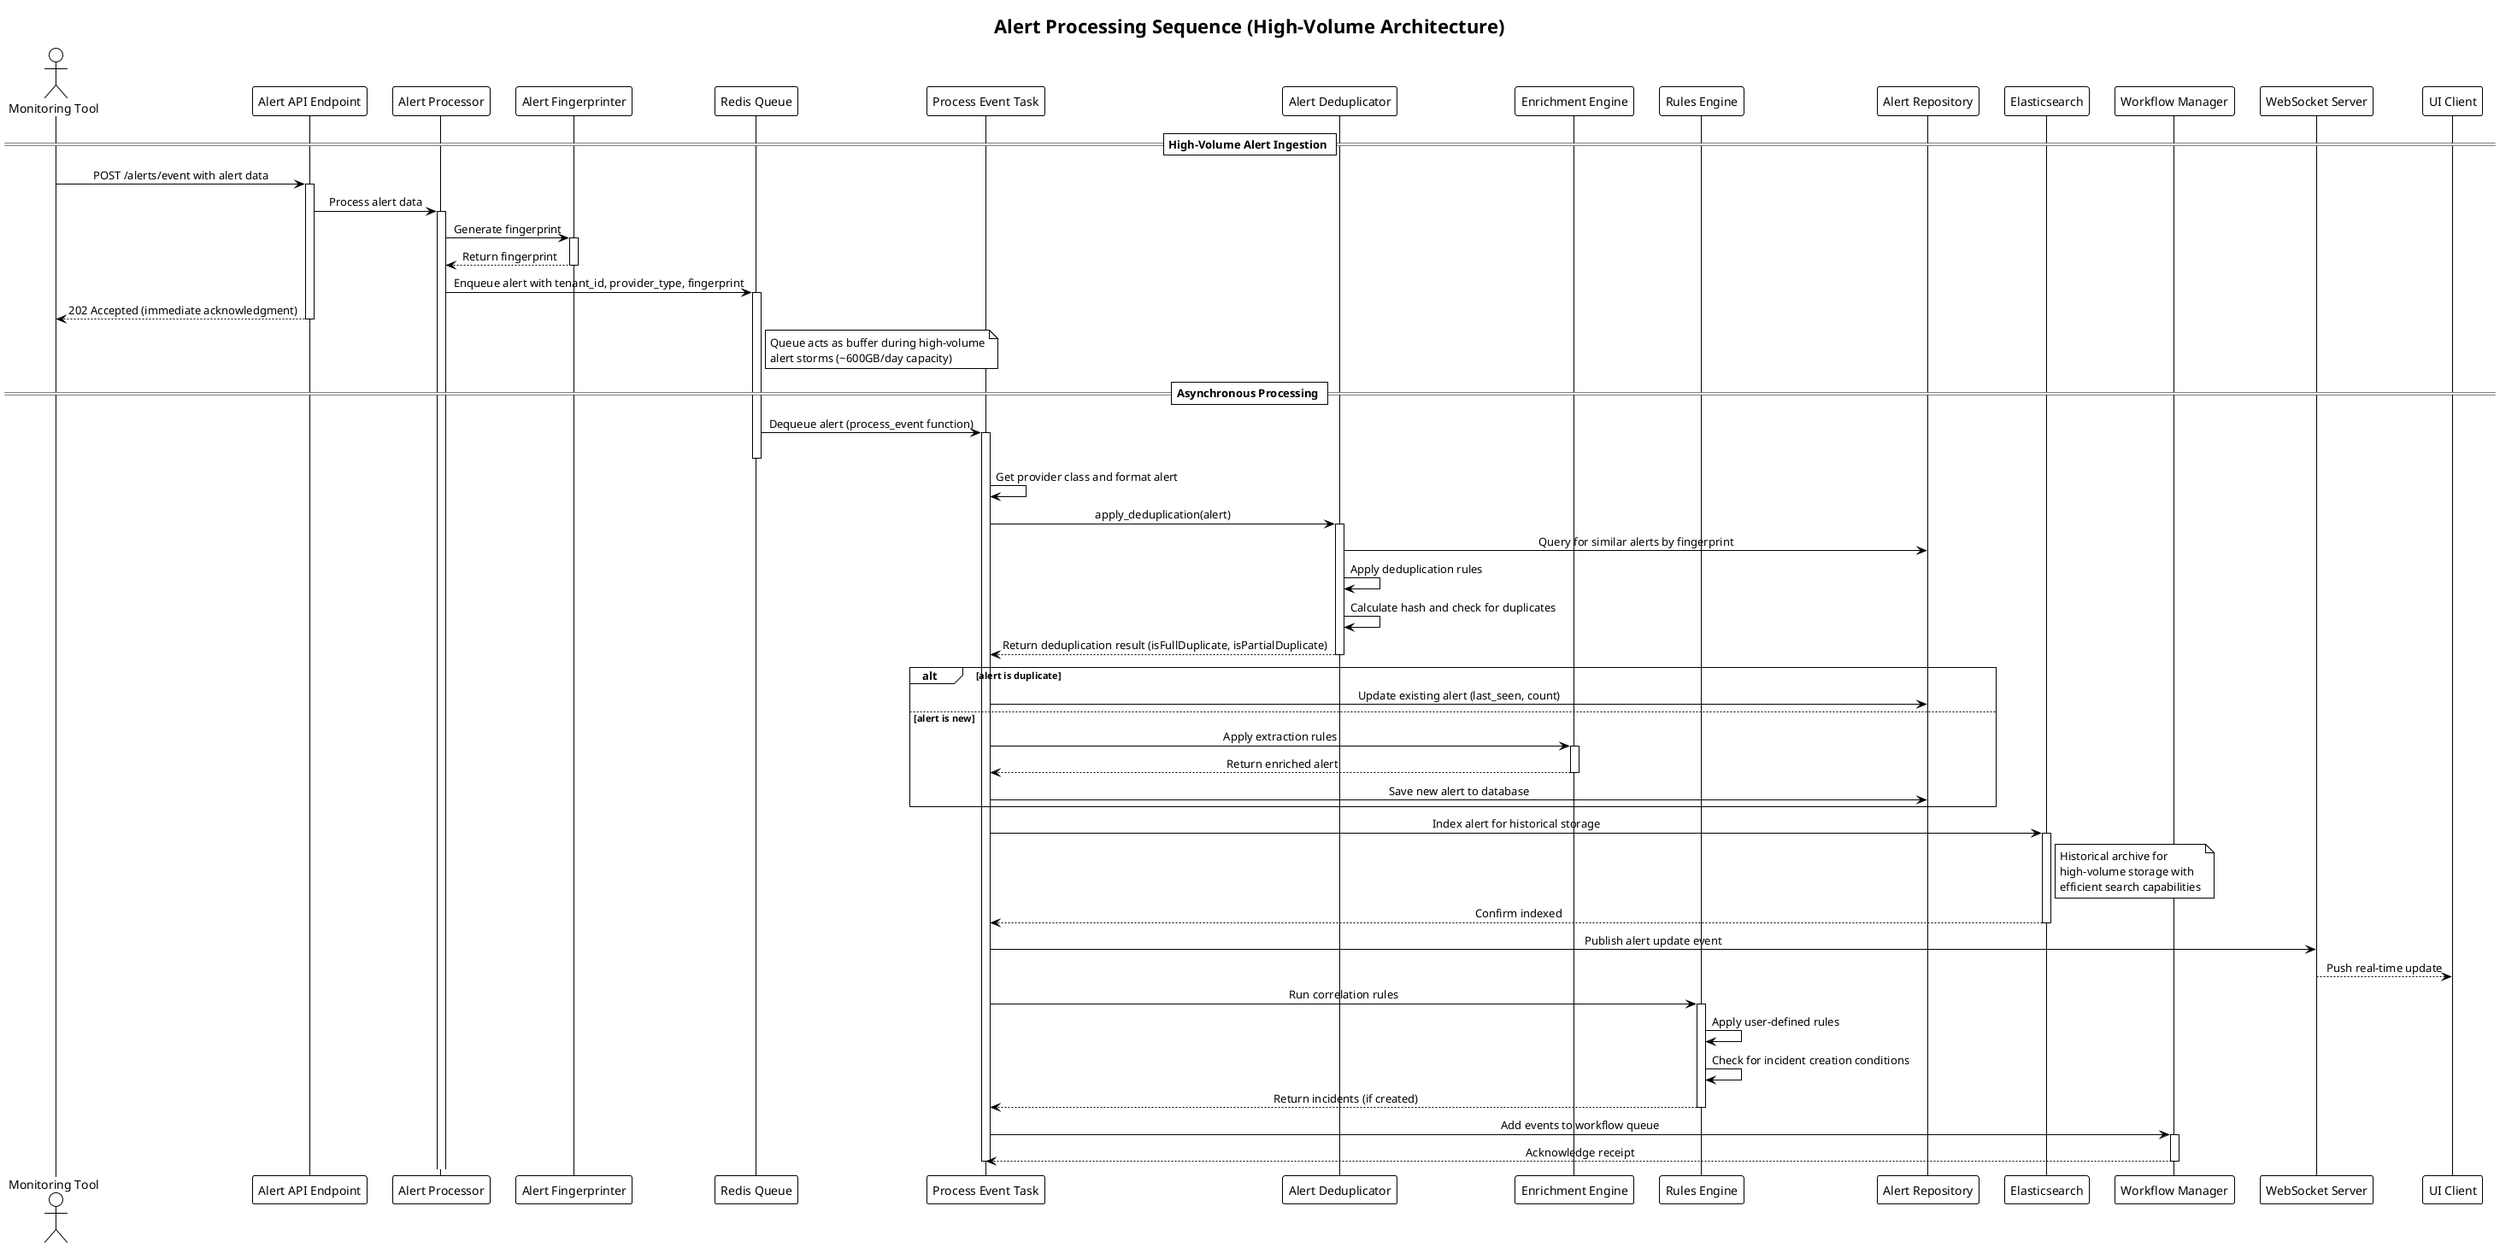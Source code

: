 @startuml alert_processing_sequence
!theme plain
skinparam SequenceMessageAlignment center

title Alert Processing Sequence (High-Volume Architecture)

actor "Monitoring Tool" as MonitoringTool
participant "Alert API Endpoint" as AlertAPI
participant "Alert Processor" as AlertProcessor
participant "Alert Fingerprinter" as AlertFingerprinter
participant "Redis Queue" as RedisQueue
participant "Process Event Task" as ProcessEventTask
participant "Alert Deduplicator" as AlertDeduplicator
participant "Enrichment Engine" as EnrichmentEngine
participant "Rules Engine" as RulesEngine
participant "Alert Repository" as AlertRepository
participant "Elasticsearch" as Elasticsearch
participant "Workflow Manager" as WorkflowManager
participant "WebSocket Server" as WSServer
participant "UI Client" as UIClient

== High-Volume Alert Ingestion ==

MonitoringTool -> AlertAPI: POST /alerts/event with alert data
activate AlertAPI

AlertAPI -> AlertProcessor: Process alert data
activate AlertProcessor

AlertProcessor -> AlertFingerprinter: Generate fingerprint
activate AlertFingerprinter
AlertFingerprinter --> AlertProcessor: Return fingerprint
deactivate AlertFingerprinter

AlertProcessor -> RedisQueue: Enqueue alert with tenant_id, provider_type, fingerprint
activate RedisQueue

AlertAPI --> MonitoringTool: 202 Accepted (immediate acknowledgment)
deactivate AlertAPI

note right of RedisQueue
  Queue acts as buffer during high-volume
  alert storms (~600GB/day capacity)
end note

== Asynchronous Processing ==

RedisQueue -> ProcessEventTask: Dequeue alert (process_event function)
activate ProcessEventTask
deactivate RedisQueue

ProcessEventTask -> ProcessEventTask: Get provider class and format alert

ProcessEventTask -> AlertDeduplicator: apply_deduplication(alert)
activate AlertDeduplicator
AlertDeduplicator -> AlertRepository: Query for similar alerts by fingerprint
AlertDeduplicator -> AlertDeduplicator: Apply deduplication rules
AlertDeduplicator -> AlertDeduplicator: Calculate hash and check for duplicates
AlertDeduplicator --> ProcessEventTask: Return deduplication result (isFullDuplicate, isPartialDuplicate)
deactivate AlertDeduplicator

alt alert is duplicate
    ProcessEventTask -> AlertRepository: Update existing alert (last_seen, count)
else alert is new
    ProcessEventTask -> EnrichmentEngine: Apply extraction rules
    activate EnrichmentEngine
    EnrichmentEngine --> ProcessEventTask: Return enriched alert
    deactivate EnrichmentEngine
    
    ProcessEventTask -> AlertRepository: Save new alert to database
end

ProcessEventTask -> Elasticsearch: Index alert for historical storage
activate Elasticsearch
note right of Elasticsearch
  Historical archive for 
  high-volume storage with 
  efficient search capabilities
end note
Elasticsearch --> ProcessEventTask: Confirm indexed
deactivate Elasticsearch

ProcessEventTask -> WSServer: Publish alert update event
WSServer --> UIClient: Push real-time update

ProcessEventTask -> RulesEngine: Run correlation rules
activate RulesEngine
RulesEngine -> RulesEngine: Apply user-defined rules
RulesEngine -> RulesEngine: Check for incident creation conditions
RulesEngine --> ProcessEventTask: Return incidents (if created)
deactivate RulesEngine

ProcessEventTask -> WorkflowManager: Add events to workflow queue
activate WorkflowManager
WorkflowManager --> ProcessEventTask: Acknowledge receipt
deactivate WorkflowManager

deactivate ProcessEventTask

@enduml 